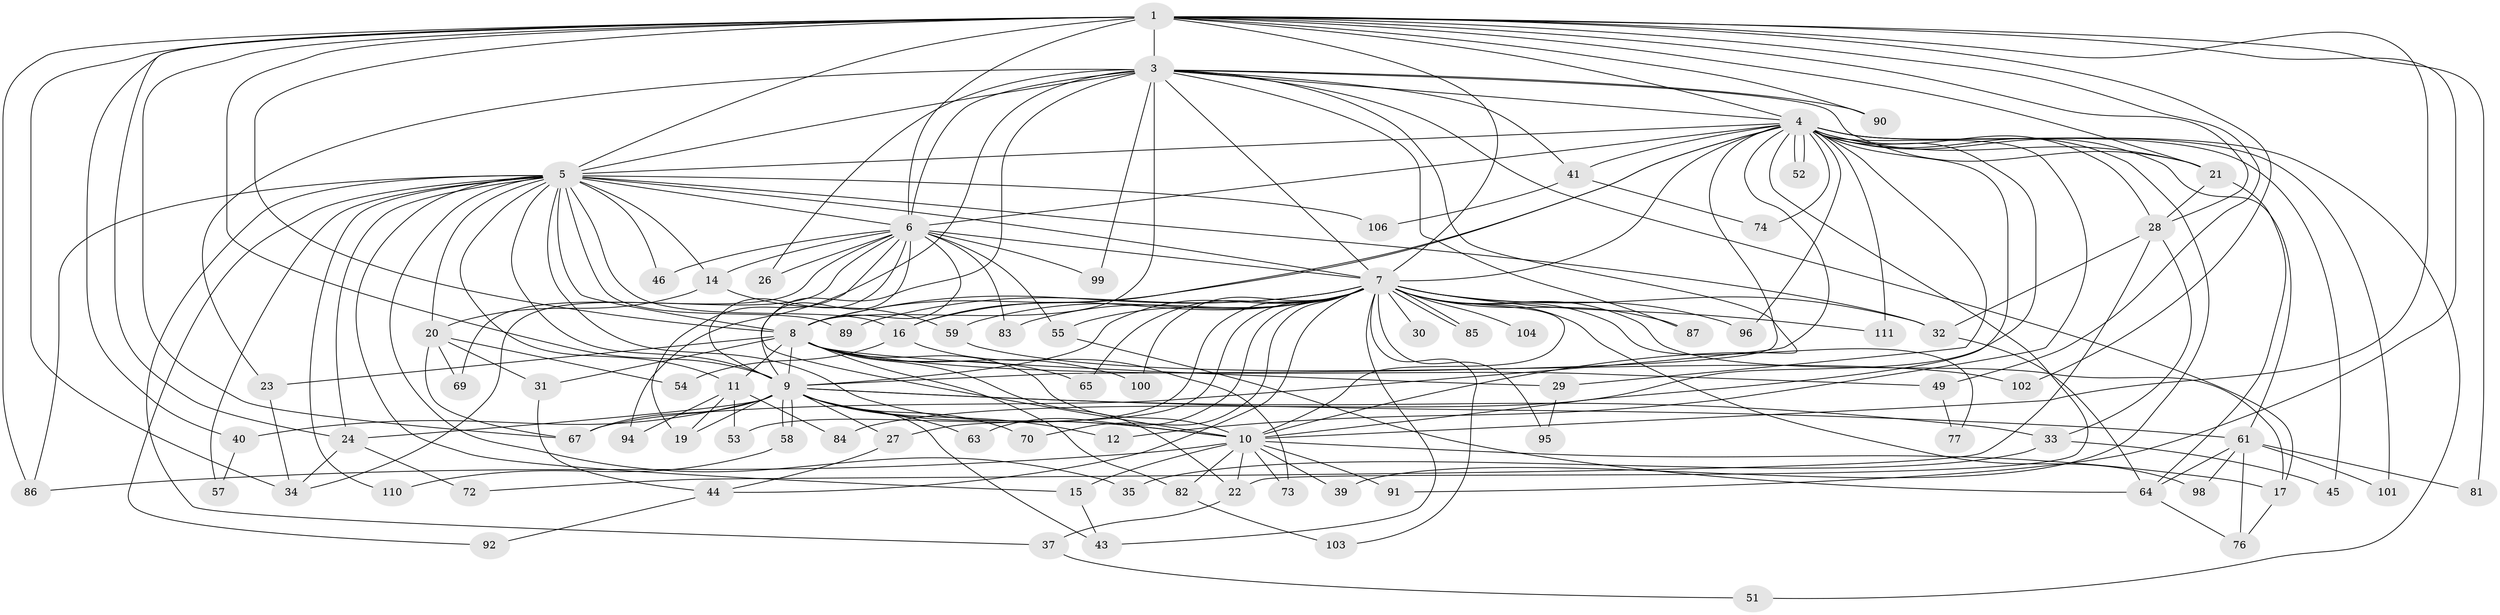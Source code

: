 // Generated by graph-tools (version 1.1) at 2025/51/02/27/25 19:51:43]
// undirected, 84 vertices, 202 edges
graph export_dot {
graph [start="1"]
  node [color=gray90,style=filled];
  1 [super="+2"];
  3 [super="+60"];
  4 [super="+42"];
  5 [super="+56"];
  6 [super="+36"];
  7 [super="+18"];
  8 [super="+13"];
  9 [super="+93"];
  10 [super="+38"];
  11 [super="+50"];
  12;
  14;
  15;
  16 [super="+48"];
  17 [super="+88"];
  19;
  20;
  21 [super="+47"];
  22 [super="+25"];
  23 [super="+107"];
  24 [super="+62"];
  26;
  27;
  28 [super="+80"];
  29;
  30;
  31;
  32 [super="+108"];
  33;
  34 [super="+105"];
  35;
  37;
  39;
  40;
  41;
  43 [super="+75"];
  44 [super="+66"];
  45 [super="+71"];
  46;
  49;
  51;
  52;
  53;
  54;
  55;
  57;
  58;
  59;
  61 [super="+68"];
  63;
  64 [super="+78"];
  65;
  67 [super="+79"];
  69;
  70;
  72;
  73;
  74;
  76 [super="+97"];
  77;
  81;
  82;
  83;
  84;
  85;
  86 [super="+109"];
  87;
  89;
  90;
  91;
  92;
  94;
  95;
  96;
  98;
  99;
  100;
  101;
  102;
  103;
  104;
  106;
  110;
  111;
  1 -- 3 [weight=2];
  1 -- 4 [weight=2];
  1 -- 5 [weight=2];
  1 -- 6 [weight=2];
  1 -- 7 [weight=2];
  1 -- 8 [weight=3];
  1 -- 9 [weight=2];
  1 -- 10 [weight=2];
  1 -- 21;
  1 -- 24;
  1 -- 40;
  1 -- 49;
  1 -- 67;
  1 -- 81;
  1 -- 90;
  1 -- 91;
  1 -- 102;
  1 -- 34;
  1 -- 86;
  1 -- 28;
  3 -- 4;
  3 -- 5;
  3 -- 6;
  3 -- 7;
  3 -- 8;
  3 -- 9;
  3 -- 10;
  3 -- 17;
  3 -- 21;
  3 -- 23;
  3 -- 26;
  3 -- 41;
  3 -- 87;
  3 -- 90;
  3 -- 94;
  3 -- 99;
  4 -- 5;
  4 -- 6;
  4 -- 7 [weight=2];
  4 -- 8;
  4 -- 9;
  4 -- 10;
  4 -- 12;
  4 -- 16;
  4 -- 22;
  4 -- 28;
  4 -- 29;
  4 -- 39;
  4 -- 41;
  4 -- 45;
  4 -- 51;
  4 -- 52;
  4 -- 52;
  4 -- 61;
  4 -- 67;
  4 -- 74;
  4 -- 84;
  4 -- 96;
  4 -- 101;
  4 -- 111;
  4 -- 21;
  5 -- 6;
  5 -- 7;
  5 -- 8 [weight=2];
  5 -- 9;
  5 -- 10;
  5 -- 11;
  5 -- 14;
  5 -- 15;
  5 -- 20;
  5 -- 35;
  5 -- 37;
  5 -- 46;
  5 -- 86;
  5 -- 89;
  5 -- 92;
  5 -- 106;
  5 -- 110;
  5 -- 57;
  5 -- 24;
  5 -- 16;
  5 -- 32;
  6 -- 7;
  6 -- 8;
  6 -- 9;
  6 -- 10 [weight=2];
  6 -- 14;
  6 -- 19 [weight=2];
  6 -- 26;
  6 -- 34;
  6 -- 46;
  6 -- 55;
  6 -- 69;
  6 -- 83;
  6 -- 99;
  7 -- 8;
  7 -- 9;
  7 -- 10;
  7 -- 16;
  7 -- 17 [weight=2];
  7 -- 30 [weight=2];
  7 -- 32;
  7 -- 43;
  7 -- 44;
  7 -- 55;
  7 -- 59;
  7 -- 63;
  7 -- 65;
  7 -- 70;
  7 -- 77;
  7 -- 85;
  7 -- 85;
  7 -- 87;
  7 -- 95;
  7 -- 96;
  7 -- 98;
  7 -- 100;
  7 -- 103;
  7 -- 104;
  7 -- 111;
  7 -- 83;
  7 -- 53;
  7 -- 89;
  7 -- 27;
  8 -- 9;
  8 -- 10;
  8 -- 11;
  8 -- 22;
  8 -- 23;
  8 -- 29;
  8 -- 49;
  8 -- 65;
  8 -- 82;
  8 -- 100;
  8 -- 31;
  9 -- 10;
  9 -- 12;
  9 -- 19;
  9 -- 24;
  9 -- 27;
  9 -- 33;
  9 -- 40;
  9 -- 43;
  9 -- 58;
  9 -- 58;
  9 -- 61;
  9 -- 63;
  9 -- 70;
  9 -- 67;
  10 -- 15;
  10 -- 39;
  10 -- 73;
  10 -- 82;
  10 -- 91;
  10 -- 17;
  10 -- 22;
  10 -- 86;
  11 -- 53;
  11 -- 94;
  11 -- 19;
  11 -- 84;
  14 -- 20;
  14 -- 59;
  15 -- 43;
  16 -- 73;
  16 -- 54;
  17 -- 76;
  20 -- 31;
  20 -- 54;
  20 -- 69;
  20 -- 67;
  21 -- 28;
  21 -- 64;
  22 -- 37;
  23 -- 34;
  24 -- 72;
  24 -- 34;
  27 -- 44;
  28 -- 32;
  28 -- 33;
  28 -- 72;
  29 -- 95;
  31 -- 44;
  32 -- 64;
  33 -- 35;
  33 -- 45;
  37 -- 51;
  40 -- 57;
  41 -- 74;
  41 -- 106;
  44 -- 92;
  49 -- 77;
  55 -- 64;
  58 -- 110;
  59 -- 102;
  61 -- 81;
  61 -- 98;
  61 -- 101;
  61 -- 64;
  61 -- 76;
  64 -- 76;
  82 -- 103;
}
